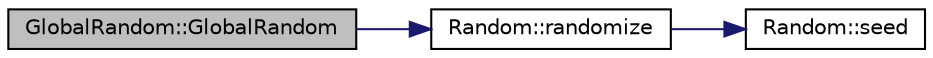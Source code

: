 digraph "GlobalRandom::GlobalRandom"
{
 // INTERACTIVE_SVG=YES
  edge [fontname="Helvetica",fontsize="10",labelfontname="Helvetica",labelfontsize="10"];
  node [fontname="Helvetica",fontsize="10",shape=record];
  rankdir="LR";
  Node1 [label="GlobalRandom::GlobalRandom",height=0.2,width=0.4,color="black", fillcolor="grey75", style="filled", fontcolor="black"];
  Node1 -> Node2 [color="midnightblue",fontsize="10",style="solid",fontname="Helvetica"];
  Node2 [label="Random::randomize",height=0.2,width=0.4,color="black", fillcolor="white", style="filled",URL="$d2/de7/class_random.html#a6c2e245e9957c0372d8980c76e585dbc"];
  Node2 -> Node3 [color="midnightblue",fontsize="10",style="solid",fontname="Helvetica"];
  Node3 [label="Random::seed",height=0.2,width=0.4,color="black", fillcolor="white", style="filled",URL="$d2/de7/class_random.html#a955e6ddb29a299e1e5d2be5dc2b3d32c"];
}
